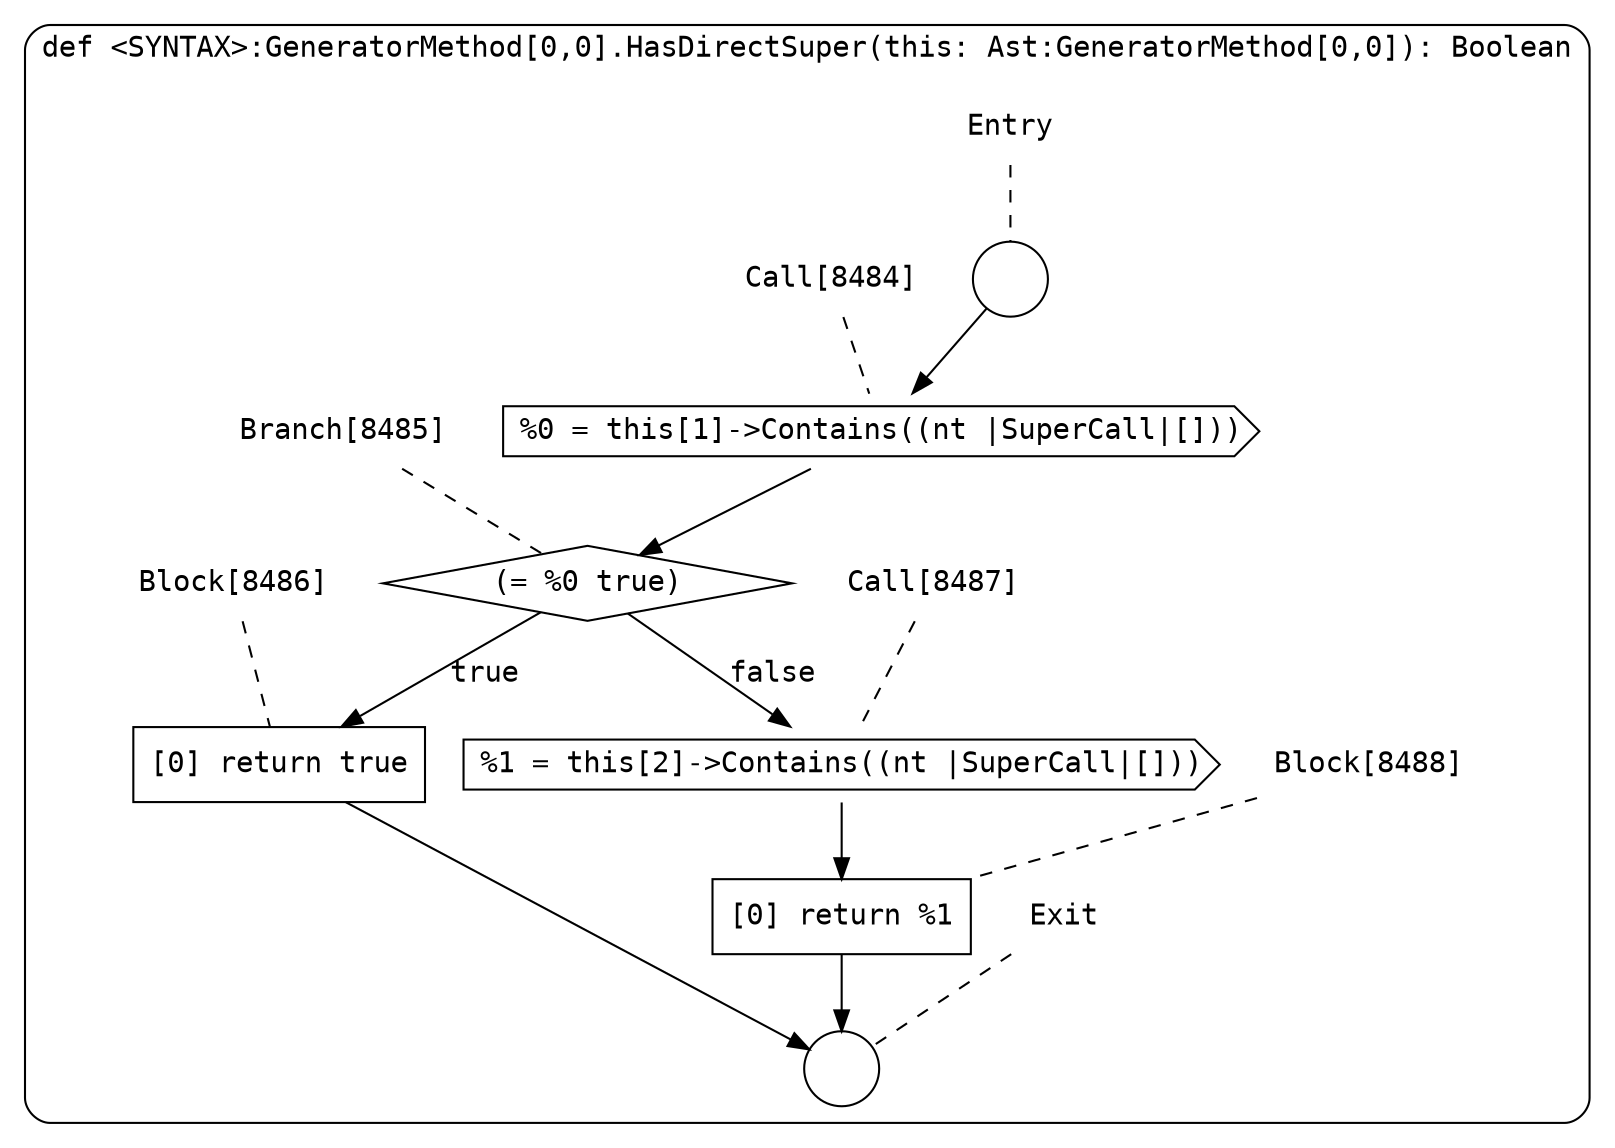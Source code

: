 digraph {
  graph [fontname = "Consolas"]
  node [fontname = "Consolas"]
  edge [fontname = "Consolas"]
  subgraph cluster1584 {
    label = "def <SYNTAX>:GeneratorMethod[0,0].HasDirectSuper(this: Ast:GeneratorMethod[0,0]): Boolean"
    style = rounded
    cluster1584_entry_name [shape=none, label=<<font color="black">Entry</font>>]
    cluster1584_entry_name -> cluster1584_entry [arrowhead=none, color="black", style=dashed]
    cluster1584_entry [shape=circle label=" " color="black" fillcolor="white" style=filled]
    cluster1584_entry -> node8484 [color="black"]
    cluster1584_exit_name [shape=none, label=<<font color="black">Exit</font>>]
    cluster1584_exit_name -> cluster1584_exit [arrowhead=none, color="black", style=dashed]
    cluster1584_exit [shape=circle label=" " color="black" fillcolor="white" style=filled]
    node8484_name [shape=none, label=<<font color="black">Call[8484]</font>>]
    node8484_name -> node8484 [arrowhead=none, color="black", style=dashed]
    node8484 [shape=cds, label=<<font color="black">%0 = this[1]-&gt;Contains((nt |SuperCall|[]))</font>> color="black" fillcolor="white", style=filled]
    node8484 -> node8485 [color="black"]
    node8485_name [shape=none, label=<<font color="black">Branch[8485]</font>>]
    node8485_name -> node8485 [arrowhead=none, color="black", style=dashed]
    node8485 [shape=diamond, label=<<font color="black">(= %0 true)</font>> color="black" fillcolor="white", style=filled]
    node8485 -> node8486 [label=<<font color="black">true</font>> color="black"]
    node8485 -> node8487 [label=<<font color="black">false</font>> color="black"]
    node8486_name [shape=none, label=<<font color="black">Block[8486]</font>>]
    node8486_name -> node8486 [arrowhead=none, color="black", style=dashed]
    node8486 [shape=box, label=<<font color="black">[0] return true<BR ALIGN="LEFT"/></font>> color="black" fillcolor="white", style=filled]
    node8486 -> cluster1584_exit [color="black"]
    node8487_name [shape=none, label=<<font color="black">Call[8487]</font>>]
    node8487_name -> node8487 [arrowhead=none, color="black", style=dashed]
    node8487 [shape=cds, label=<<font color="black">%1 = this[2]-&gt;Contains((nt |SuperCall|[]))</font>> color="black" fillcolor="white", style=filled]
    node8487 -> node8488 [color="black"]
    node8488_name [shape=none, label=<<font color="black">Block[8488]</font>>]
    node8488_name -> node8488 [arrowhead=none, color="black", style=dashed]
    node8488 [shape=box, label=<<font color="black">[0] return %1<BR ALIGN="LEFT"/></font>> color="black" fillcolor="white", style=filled]
    node8488 -> cluster1584_exit [color="black"]
  }
}